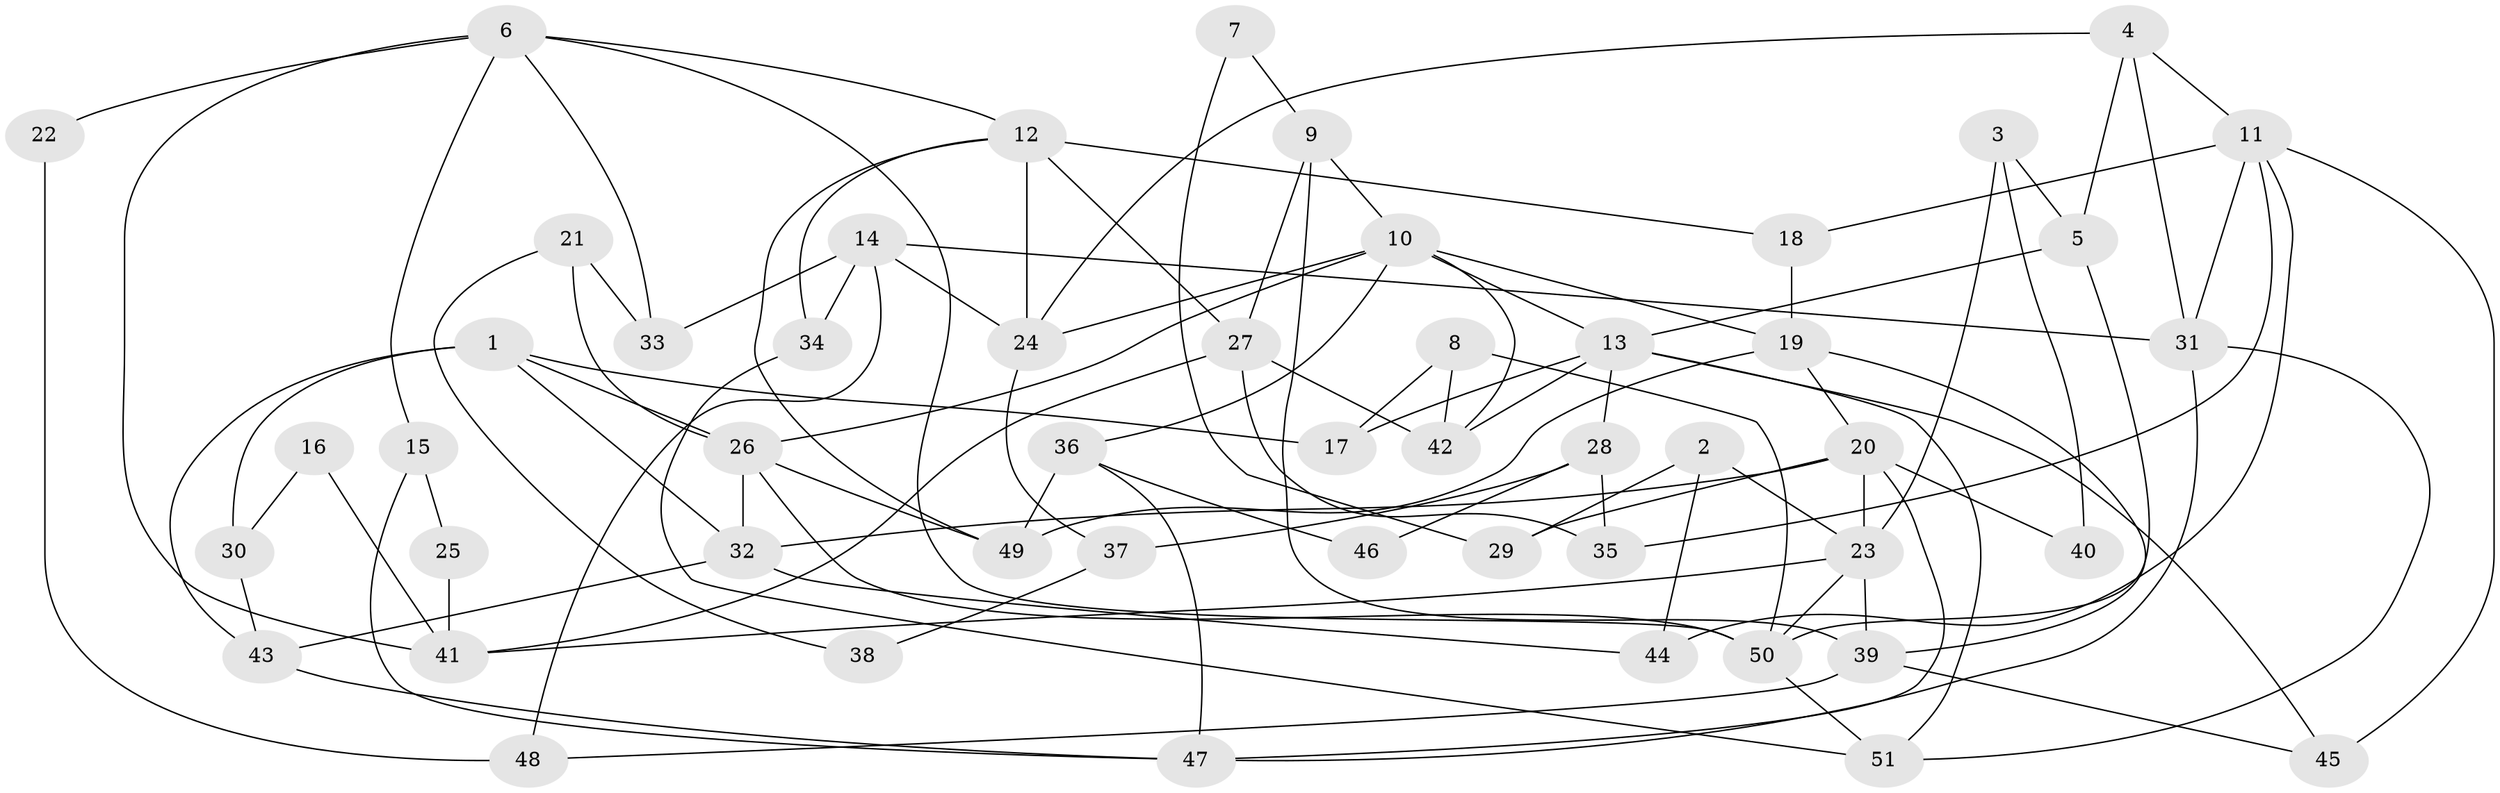 // coarse degree distribution, {5: 0.2, 4: 0.13333333333333333, 3: 0.23333333333333334, 7: 0.13333333333333333, 2: 0.1, 8: 0.13333333333333333, 9: 0.03333333333333333, 10: 0.03333333333333333}
// Generated by graph-tools (version 1.1) at 2025/24/03/03/25 07:24:04]
// undirected, 51 vertices, 102 edges
graph export_dot {
graph [start="1"]
  node [color=gray90,style=filled];
  1;
  2;
  3;
  4;
  5;
  6;
  7;
  8;
  9;
  10;
  11;
  12;
  13;
  14;
  15;
  16;
  17;
  18;
  19;
  20;
  21;
  22;
  23;
  24;
  25;
  26;
  27;
  28;
  29;
  30;
  31;
  32;
  33;
  34;
  35;
  36;
  37;
  38;
  39;
  40;
  41;
  42;
  43;
  44;
  45;
  46;
  47;
  48;
  49;
  50;
  51;
  1 -- 26;
  1 -- 32;
  1 -- 17;
  1 -- 30;
  1 -- 43;
  2 -- 44;
  2 -- 23;
  2 -- 29;
  3 -- 5;
  3 -- 23;
  3 -- 40;
  4 -- 5;
  4 -- 11;
  4 -- 24;
  4 -- 31;
  5 -- 50;
  5 -- 13;
  6 -- 12;
  6 -- 50;
  6 -- 15;
  6 -- 22;
  6 -- 33;
  6 -- 41;
  7 -- 29;
  7 -- 9;
  8 -- 17;
  8 -- 42;
  8 -- 50;
  9 -- 10;
  9 -- 39;
  9 -- 27;
  10 -- 24;
  10 -- 13;
  10 -- 19;
  10 -- 26;
  10 -- 36;
  10 -- 42;
  11 -- 45;
  11 -- 31;
  11 -- 18;
  11 -- 35;
  11 -- 44;
  12 -- 34;
  12 -- 49;
  12 -- 18;
  12 -- 24;
  12 -- 27;
  13 -- 51;
  13 -- 42;
  13 -- 17;
  13 -- 28;
  13 -- 45;
  14 -- 24;
  14 -- 31;
  14 -- 33;
  14 -- 34;
  14 -- 48;
  15 -- 47;
  15 -- 25;
  16 -- 30;
  16 -- 41;
  18 -- 19;
  19 -- 20;
  19 -- 39;
  19 -- 49;
  20 -- 23;
  20 -- 29;
  20 -- 32;
  20 -- 40;
  20 -- 47;
  21 -- 26;
  21 -- 33;
  21 -- 38;
  22 -- 48;
  23 -- 50;
  23 -- 41;
  23 -- 39;
  24 -- 37;
  25 -- 41;
  26 -- 32;
  26 -- 49;
  26 -- 50;
  27 -- 35;
  27 -- 41;
  27 -- 42;
  28 -- 35;
  28 -- 37;
  28 -- 46;
  30 -- 43;
  31 -- 47;
  31 -- 51;
  32 -- 43;
  32 -- 44;
  34 -- 51;
  36 -- 49;
  36 -- 46;
  36 -- 47;
  37 -- 38;
  39 -- 45;
  39 -- 48;
  43 -- 47;
  50 -- 51;
}

